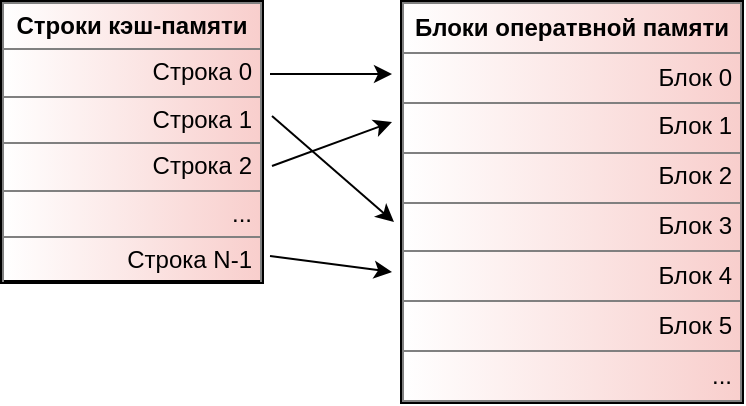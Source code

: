 <mxfile version="20.8.16" type="device" pages="3"><diagram id="nbpj_uiRKLNs1OYvme6L" name="cache"><mxGraphModel dx="681" dy="403" grid="1" gridSize="10" guides="1" tooltips="1" connect="1" arrows="1" fold="1" page="1" pageScale="1" pageWidth="827" pageHeight="1169" math="1" shadow="0"><root><mxCell id="zK9a4A-4CMLfHtEgIFaL-0"/><mxCell id="zK9a4A-4CMLfHtEgIFaL-1" parent="zK9a4A-4CMLfHtEgIFaL-0"/><mxCell id="5F7hxDypilFhigLUdw_g-2" style="rounded=0;orthogonalLoop=1;jettySize=auto;html=1;" parent="zK9a4A-4CMLfHtEgIFaL-1" edge="1"><mxGeometry relative="1" as="geometry"><mxPoint x="235" y="76" as="targetPoint"/><mxPoint x="174" y="76" as="sourcePoint"/></mxGeometry></mxCell><mxCell id="5F7hxDypilFhigLUdw_g-0" value="&lt;table border=&quot;1&quot; width=&quot;100%&quot; cellpadding=&quot;4&quot; style=&quot;width: 100% ; height: 100% ; border-collapse: collapse&quot;&gt;&lt;tbody&gt;&lt;tr&gt;&lt;th align=&quot;center&quot;&gt;Строки кэш-памяти&lt;/th&gt;&lt;/tr&gt;&lt;tr&gt;&lt;td style=&quot;text-align: right&quot;&gt;Строка 0&lt;/td&gt;&lt;/tr&gt;&lt;tr&gt;&lt;td style=&quot;text-align: right&quot;&gt;Строка 1&lt;br&gt;&lt;/td&gt;&lt;/tr&gt;&lt;tr&gt;&lt;td style=&quot;text-align: right&quot;&gt;Строка 2&lt;br&gt;&lt;/td&gt;&lt;/tr&gt;&lt;tr&gt;&lt;td style=&quot;text-align: right&quot;&gt;...&lt;/td&gt;&lt;/tr&gt;&lt;tr&gt;&lt;td style=&quot;text-align: right&quot;&gt;Строка N-1&lt;/td&gt;&lt;/tr&gt;&lt;/tbody&gt;&lt;/table&gt;" style="text;html=1;strokeColor=default;fillColor=default;overflow=fill;glass=0;comic=0;perimeterSpacing=0;rounded=0;strokeWidth=2;gradientColor=#F8CECC;gradientDirection=east;" parent="zK9a4A-4CMLfHtEgIFaL-1" vertex="1"><mxGeometry x="40" y="40" width="130" height="140" as="geometry"/></mxCell><mxCell id="5F7hxDypilFhigLUdw_g-1" value="&lt;table border=&quot;1&quot; width=&quot;100%&quot; cellpadding=&quot;4&quot; style=&quot;width: 100% ; height: 100% ; border-collapse: collapse&quot;&gt;&lt;tbody&gt;&lt;tr&gt;&lt;th align=&quot;center&quot;&gt;Блоки оператвной памяти&lt;/th&gt;&lt;/tr&gt;&lt;tr&gt;&lt;td style=&quot;text-align: right&quot;&gt;Блок 0&lt;/td&gt;&lt;/tr&gt;&lt;tr&gt;&lt;td style=&quot;text-align: right&quot;&gt;Блок 1&lt;br&gt;&lt;/td&gt;&lt;/tr&gt;&lt;tr&gt;&lt;td style=&quot;text-align: right&quot;&gt;Блок 2&lt;br&gt;&lt;/td&gt;&lt;/tr&gt;&lt;tr&gt;&lt;td style=&quot;text-align: right&quot;&gt;Блок 3&lt;/td&gt;&lt;/tr&gt;&lt;tr&gt;&lt;td style=&quot;text-align: right&quot;&gt;Блок 4&lt;/td&gt;&lt;/tr&gt;&lt;tr&gt;&lt;td style=&quot;text-align: right&quot;&gt;Блок 5&lt;/td&gt;&lt;/tr&gt;&lt;tr&gt;&lt;td style=&quot;text-align: right&quot;&gt;...&lt;/td&gt;&lt;/tr&gt;&lt;/tbody&gt;&lt;/table&gt;" style="text;html=1;strokeColor=default;fillColor=default;overflow=fill;glass=0;comic=0;perimeterSpacing=0;rounded=0;strokeWidth=2;gradientColor=#F8CECC;gradientDirection=east;" parent="zK9a4A-4CMLfHtEgIFaL-1" vertex="1"><mxGeometry x="240" y="40" width="170" height="200" as="geometry"/></mxCell><mxCell id="5F7hxDypilFhigLUdw_g-3" style="rounded=0;orthogonalLoop=1;jettySize=auto;html=1;" parent="zK9a4A-4CMLfHtEgIFaL-1" edge="1"><mxGeometry relative="1" as="geometry"><mxPoint x="236" y="150" as="targetPoint"/><mxPoint x="175" y="97" as="sourcePoint"/></mxGeometry></mxCell><mxCell id="5F7hxDypilFhigLUdw_g-4" style="rounded=0;orthogonalLoop=1;jettySize=auto;html=1;" parent="zK9a4A-4CMLfHtEgIFaL-1" edge="1"><mxGeometry relative="1" as="geometry"><mxPoint x="235" y="175" as="targetPoint"/><mxPoint x="174" y="167" as="sourcePoint"/></mxGeometry></mxCell><mxCell id="5F7hxDypilFhigLUdw_g-5" style="rounded=0;orthogonalLoop=1;jettySize=auto;html=1;" parent="zK9a4A-4CMLfHtEgIFaL-1" edge="1"><mxGeometry relative="1" as="geometry"><mxPoint x="235" y="100" as="targetPoint"/><mxPoint x="175" y="122" as="sourcePoint"/></mxGeometry></mxCell></root></mxGraphModel></diagram><diagram name="VM" id="P62BXfJZ1sK9GitiY-Vh"><mxGraphModel dx="1430" dy="846" grid="1" gridSize="10" guides="1" tooltips="1" connect="1" arrows="1" fold="1" page="1" pageScale="1" pageWidth="827" pageHeight="1169" math="1" shadow="0"><root><mxCell id="mAOAdRKeAuuD5DQ7iU_m-0"/><mxCell id="mAOAdRKeAuuD5DQ7iU_m-1" parent="mAOAdRKeAuuD5DQ7iU_m-0"/><mxCell id="mAOAdRKeAuuD5DQ7iU_m-2" style="rounded=0;orthogonalLoop=1;jettySize=auto;html=1;" parent="mAOAdRKeAuuD5DQ7iU_m-1" edge="1"><mxGeometry relative="1" as="geometry"><mxPoint x="235" y="90" as="targetPoint"/><mxPoint x="174" y="90" as="sourcePoint"/></mxGeometry></mxCell><mxCell id="mAOAdRKeAuuD5DQ7iU_m-3" value="&lt;table border=&quot;1&quot; width=&quot;100%&quot; cellpadding=&quot;4&quot; style=&quot;width: 100% ; height: 100% ; border-collapse: collapse&quot;&gt;&lt;tbody&gt;&lt;tr&gt;&lt;th align=&quot;center&quot;&gt;Виртуальные&lt;br&gt;страницы&lt;/th&gt;&lt;/tr&gt;&lt;tr&gt;&lt;td style=&quot;text-align: right&quot;&gt;Страница 0&lt;/td&gt;&lt;/tr&gt;&lt;tr&gt;&lt;td style=&quot;text-align: right&quot;&gt;Страница 1&lt;/td&gt;&lt;/tr&gt;&lt;tr&gt;&lt;td style=&quot;text-align: right&quot;&gt;Страница 2&lt;br&gt;&lt;/td&gt;&lt;/tr&gt;&lt;tr&gt;&lt;td style=&quot;text-align: right&quot;&gt;Страница 3&lt;br&gt;&lt;/td&gt;&lt;/tr&gt;&lt;tr&gt;&lt;td style=&quot;text-align: right&quot;&gt;Страница 4&lt;br&gt;&lt;/td&gt;&lt;/tr&gt;&lt;tr&gt;&lt;td style=&quot;text-align: right&quot;&gt;&lt;span&gt;Страница 5&lt;/span&gt;&lt;br&gt;&lt;/td&gt;&lt;/tr&gt;&lt;tr&gt;&lt;td style=&quot;text-align: right&quot;&gt;&lt;span&gt;Страница 6&lt;/span&gt;&lt;br&gt;&lt;/td&gt;&lt;/tr&gt;&lt;tr&gt;&lt;td style=&quot;text-align: right&quot;&gt;&lt;span&gt;Страница 7&lt;/span&gt;&lt;br&gt;&lt;/td&gt;&lt;/tr&gt;&lt;tr&gt;&lt;td style=&quot;text-align: right&quot;&gt;&lt;span&gt;Страница 8&lt;/span&gt;&lt;br&gt;&lt;/td&gt;&lt;/tr&gt;&lt;tr&gt;&lt;td style=&quot;text-align: right&quot;&gt;&lt;span&gt;Страница 9&lt;/span&gt;&lt;br&gt;&lt;/td&gt;&lt;/tr&gt;&lt;tr&gt;&lt;td style=&quot;text-align: right&quot;&gt;...&lt;/td&gt;&lt;/tr&gt;&lt;/tbody&gt;&lt;/table&gt;" style="text;html=1;strokeColor=default;fillColor=default;overflow=fill;glass=0;comic=0;perimeterSpacing=0;fillStyle=solid;strokeWidth=2;gradientColor=#D5E8D4;gradientDirection=east;" parent="mAOAdRKeAuuD5DQ7iU_m-1" vertex="1"><mxGeometry x="40" y="40" width="130" height="290" as="geometry"/></mxCell><mxCell id="mAOAdRKeAuuD5DQ7iU_m-4" value="&lt;table border=&quot;1&quot; width=&quot;100%&quot; cellpadding=&quot;4&quot; style=&quot;width: 100% ; height: 100% ; border-collapse: collapse&quot;&gt;&lt;tbody&gt;&lt;tr&gt;&lt;th align=&quot;center&quot;&gt;Физические&lt;br&gt;страницы&lt;/th&gt;&lt;/tr&gt;&lt;tr&gt;&lt;td style=&quot;text-align: right&quot;&gt;Страница 0&lt;/td&gt;&lt;/tr&gt;&lt;tr&gt;&lt;td style=&quot;text-align: right&quot;&gt;Страница&amp;nbsp;1&lt;br&gt;&lt;/td&gt;&lt;/tr&gt;&lt;tr&gt;&lt;td style=&quot;text-align: right&quot;&gt;Страница&amp;nbsp;2&lt;br&gt;&lt;/td&gt;&lt;/tr&gt;&lt;tr&gt;&lt;td style=&quot;text-align: right&quot;&gt;Страница&amp;nbsp;3&lt;/td&gt;&lt;/tr&gt;&lt;tr&gt;&lt;td style=&quot;text-align: right&quot;&gt;Страница&amp;nbsp;4&lt;/td&gt;&lt;/tr&gt;&lt;tr&gt;&lt;td style=&quot;text-align: right&quot;&gt;...&lt;/td&gt;&lt;/tr&gt;&lt;/tbody&gt;&lt;/table&gt;" style="text;html=1;strokeColor=default;fillColor=default;overflow=fill;glass=0;comic=0;perimeterSpacing=0;fillStyle=solid;strokeWidth=2;gradientColor=#F8CECC;gradientDirection=east;" parent="mAOAdRKeAuuD5DQ7iU_m-1" vertex="1"><mxGeometry x="240" y="40" width="120" height="180" as="geometry"/></mxCell><mxCell id="mAOAdRKeAuuD5DQ7iU_m-5" style="rounded=0;orthogonalLoop=1;jettySize=auto;html=1;" parent="mAOAdRKeAuuD5DQ7iU_m-1" edge="1"><mxGeometry relative="1" as="geometry"><mxPoint x="236" y="150" as="targetPoint"/><mxPoint x="174" y="111" as="sourcePoint"/></mxGeometry></mxCell><mxCell id="mAOAdRKeAuuD5DQ7iU_m-6" style="rounded=0;orthogonalLoop=1;jettySize=auto;html=1;" parent="mAOAdRKeAuuD5DQ7iU_m-1" edge="1"><mxGeometry relative="1" as="geometry"><mxPoint x="235" y="180" as="targetPoint"/><mxPoint x="175" y="160" as="sourcePoint"/></mxGeometry></mxCell><mxCell id="mAOAdRKeAuuD5DQ7iU_m-7" style="rounded=0;orthogonalLoop=1;jettySize=auto;html=1;" parent="mAOAdRKeAuuD5DQ7iU_m-1" edge="1"><mxGeometry relative="1" as="geometry"><mxPoint x="235" y="110" as="targetPoint"/><mxPoint x="174" y="133" as="sourcePoint"/></mxGeometry></mxCell><mxCell id="mAOAdRKeAuuD5DQ7iU_m-8" value="Адресное пространство" style="text;html=1;strokeColor=none;fillColor=none;align=center;verticalAlign=middle;whiteSpace=wrap;rounded=0;glass=0;comic=0;" parent="mAOAdRKeAuuD5DQ7iU_m-1" vertex="1"><mxGeometry x="30" y="10" width="150" height="20" as="geometry"/></mxCell><mxCell id="mAOAdRKeAuuD5DQ7iU_m-9" value="Оперативная память" style="text;html=1;strokeColor=none;fillColor=none;align=center;verticalAlign=middle;whiteSpace=wrap;rounded=0;glass=0;comic=0;" parent="mAOAdRKeAuuD5DQ7iU_m-1" vertex="1"><mxGeometry x="225" y="10" width="150" height="20" as="geometry"/></mxCell><mxCell id="mAOAdRKeAuuD5DQ7iU_m-10" style="rounded=0;orthogonalLoop=1;jettySize=auto;html=1;" parent="mAOAdRKeAuuD5DQ7iU_m-1" target="mAOAdRKeAuuD5DQ7iU_m-12" edge="1"><mxGeometry relative="1" as="geometry"><mxPoint x="260" y="280" as="targetPoint"/><mxPoint x="174" y="181" as="sourcePoint"/></mxGeometry></mxCell><mxCell id="mAOAdRKeAuuD5DQ7iU_m-11" style="rounded=0;orthogonalLoop=1;jettySize=auto;html=1;" parent="mAOAdRKeAuuD5DQ7iU_m-1" target="mAOAdRKeAuuD5DQ7iU_m-12" edge="1"><mxGeometry relative="1" as="geometry"><mxPoint x="250" y="280" as="targetPoint"/><mxPoint x="176" y="203" as="sourcePoint"/></mxGeometry></mxCell><mxCell id="mAOAdRKeAuuD5DQ7iU_m-12" value="Подкачка" style="shape=cylinder;whiteSpace=wrap;html=1;boundedLbl=1;backgroundOutline=1;glass=0;comic=0;" parent="mAOAdRKeAuuD5DQ7iU_m-1" vertex="1"><mxGeometry x="260" y="250" width="60" height="80" as="geometry"/></mxCell><mxCell id="mAOAdRKeAuuD5DQ7iU_m-13" style="rounded=0;orthogonalLoop=1;jettySize=auto;html=1;" parent="mAOAdRKeAuuD5DQ7iU_m-1" edge="1"><mxGeometry relative="1" as="geometry"><mxPoint x="235" y="210" as="targetPoint"/><mxPoint x="174" y="226" as="sourcePoint"/></mxGeometry></mxCell><mxCell id="mAOAdRKeAuuD5DQ7iU_m-14" style="rounded=0;orthogonalLoop=1;jettySize=auto;html=1;edgeStyle=orthogonalEdgeStyle;curved=1;" parent="mAOAdRKeAuuD5DQ7iU_m-1" target="mAOAdRKeAuuD5DQ7iU_m-15" edge="1"><mxGeometry relative="1" as="geometry"><mxPoint x="240" y="290" as="targetPoint"/><mxPoint x="174" y="250" as="sourcePoint"/></mxGeometry></mxCell><mxCell id="mAOAdRKeAuuD5DQ7iU_m-15" value="&lt;b&gt;&lt;font color=&quot;#ff0000&quot;&gt;X&lt;/font&gt;&lt;/b&gt;" style="text;html=1;align=center;verticalAlign=middle;resizable=0;points=[];autosize=1;" parent="mAOAdRKeAuuD5DQ7iU_m-1" vertex="1"><mxGeometry x="235" y="320" width="20" height="20" as="geometry"/></mxCell><mxCell id="mAOAdRKeAuuD5DQ7iU_m-17" style="rounded=0;orthogonalLoop=1;jettySize=auto;html=1;edgeStyle=orthogonalEdgeStyle;curved=1;" parent="mAOAdRKeAuuD5DQ7iU_m-1" target="mAOAdRKeAuuD5DQ7iU_m-18" edge="1"><mxGeometry relative="1" as="geometry"><mxPoint x="240" y="310" as="targetPoint"/><mxPoint x="174" y="272" as="sourcePoint"/></mxGeometry></mxCell><mxCell id="mAOAdRKeAuuD5DQ7iU_m-18" value="&lt;b&gt;&lt;font color=&quot;#ff0000&quot;&gt;X&lt;/font&gt;&lt;/b&gt;" style="text;html=1;align=center;verticalAlign=middle;resizable=0;points=[];autosize=1;" parent="mAOAdRKeAuuD5DQ7iU_m-1" vertex="1"><mxGeometry x="220" y="320" width="20" height="20" as="geometry"/></mxCell><mxCell id="mAOAdRKeAuuD5DQ7iU_m-21" style="rounded=0;orthogonalLoop=1;jettySize=auto;html=1;edgeStyle=orthogonalEdgeStyle;curved=1;" parent="mAOAdRKeAuuD5DQ7iU_m-1" target="mAOAdRKeAuuD5DQ7iU_m-22" edge="1"><mxGeometry relative="1" as="geometry"><mxPoint x="240" y="335" as="targetPoint"/><mxPoint x="174" y="295" as="sourcePoint"/></mxGeometry></mxCell><mxCell id="mAOAdRKeAuuD5DQ7iU_m-22" value="&lt;b&gt;&lt;font color=&quot;#ff0000&quot;&gt;X&lt;/font&gt;&lt;/b&gt;" style="text;html=1;align=center;verticalAlign=middle;resizable=0;points=[];autosize=1;" parent="mAOAdRKeAuuD5DQ7iU_m-1" vertex="1"><mxGeometry x="205" y="320" width="20" height="20" as="geometry"/></mxCell></root></mxGraphModel></diagram><diagram id="5R70S0mUe7V96h5orjH3" name="segments"><mxGraphModel dx="1430" dy="846" grid="1" gridSize="10" guides="1" tooltips="1" connect="1" arrows="1" fold="1" page="1" pageScale="1" pageWidth="827" pageHeight="1169" math="0" shadow="0"><root><mxCell id="L7e4L4oJ6s9-Xat3Ouna-0"/><mxCell id="L7e4L4oJ6s9-Xat3Ouna-1" parent="L7e4L4oJ6s9-Xat3Ouna-0"/><mxCell id="wxG_wuaO8r168057cpOV-0" style="rounded=0;orthogonalLoop=1;jettySize=auto;html=1;" parent="L7e4L4oJ6s9-Xat3Ouna-1" edge="1"><mxGeometry relative="1" as="geometry"><mxPoint x="235" y="70" as="targetPoint"/><mxPoint x="174" y="80" as="sourcePoint"/></mxGeometry></mxCell><mxCell id="wxG_wuaO8r168057cpOV-1" value="&lt;table border=&quot;1&quot; width=&quot;100%&quot; cellpadding=&quot;4&quot; style=&quot;width: 100% ; height: 100% ; border-collapse: collapse&quot;&gt;&lt;tbody&gt;&lt;tr&gt;&lt;th align=&quot;center&quot;&gt;Сегменты&lt;/th&gt;&lt;/tr&gt;&lt;tr&gt;&lt;td style=&quot;text-align: right&quot;&gt;Сегмент кода&lt;/td&gt;&lt;/tr&gt;&lt;tr&gt;&lt;td style=&quot;text-align: right&quot;&gt;Сегмент стека&lt;/td&gt;&lt;/tr&gt;&lt;tr&gt;&lt;td style=&quot;text-align: right&quot;&gt;Секмента данных&lt;/td&gt;&lt;/tr&gt;&lt;/tbody&gt;&lt;/table&gt;" style="text;html=1;strokeColor=default;fillColor=default;overflow=fill;glass=0;comic=0;strokeWidth=2;gradientColor=#9AC7BF;gradientDirection=east;" parent="L7e4L4oJ6s9-Xat3Ouna-1" vertex="1"><mxGeometry x="40" y="40" width="130" height="100" as="geometry"/></mxCell><mxCell id="wxG_wuaO8r168057cpOV-2" value="&lt;table border=&quot;1&quot; width=&quot;100%&quot; cellpadding=&quot;4&quot; style=&quot;width: 100% ; height: 100% ; border-collapse: collapse&quot;&gt;&lt;tbody&gt;&lt;tr&gt;&lt;th&gt;&lt;span style=&quot;font-weight: normal&quot;&gt;&lt;br&gt;Сегмент кода&lt;br&gt;&lt;br&gt;&lt;/span&gt;&lt;/th&gt;&lt;/tr&gt;&lt;tr&gt;&lt;td style=&quot;background-color: rgb(230 , 230 , 230)&quot;&gt;&lt;br&gt;&lt;/td&gt;&lt;/tr&gt;&lt;tr&gt;&lt;td&gt;Сегмент стека&lt;br&gt;&lt;br&gt;&lt;/td&gt;&lt;/tr&gt;&lt;tr&gt;&lt;td style=&quot;background-color: rgb(230 , 230 , 230)&quot;&gt;&lt;br&gt;&lt;/td&gt;&lt;/tr&gt;&lt;tr&gt;&lt;td&gt;&lt;br&gt;&lt;br&gt;Сегмент данных&lt;br&gt;&lt;br&gt;&lt;br&gt;&lt;/td&gt;&lt;/tr&gt;&lt;tr&gt;&lt;td style=&quot;background-color: rgb(230 , 230 , 230)&quot;&gt;&lt;br&gt;&lt;/td&gt;&lt;/tr&gt;&lt;/tbody&gt;&lt;/table&gt;" style="text;html=1;strokeColor=default;fillColor=default;overflow=fill;glass=0;comic=0;align=right;strokeWidth=2;gradientColor=#F8CECC;gradientDirection=east;" parent="L7e4L4oJ6s9-Xat3Ouna-1" vertex="1"><mxGeometry x="240" y="40" width="120" height="240" as="geometry"/></mxCell><mxCell id="wxG_wuaO8r168057cpOV-3" style="rounded=0;orthogonalLoop=1;jettySize=auto;html=1;" parent="L7e4L4oJ6s9-Xat3Ouna-1" edge="1"><mxGeometry relative="1" as="geometry"><mxPoint x="236" y="130" as="targetPoint"/><mxPoint x="174" y="100" as="sourcePoint"/></mxGeometry></mxCell><mxCell id="wxG_wuaO8r168057cpOV-4" style="rounded=0;orthogonalLoop=1;jettySize=auto;html=1;" parent="L7e4L4oJ6s9-Xat3Ouna-1" edge="1"><mxGeometry relative="1" as="geometry"><mxPoint x="235" y="190" as="targetPoint"/><mxPoint x="175" y="130" as="sourcePoint"/></mxGeometry></mxCell><mxCell id="wxG_wuaO8r168057cpOV-6" value="Адресное пространство" style="text;html=1;strokeColor=none;fillColor=none;align=center;verticalAlign=middle;whiteSpace=wrap;rounded=0;glass=0;comic=0;" parent="L7e4L4oJ6s9-Xat3Ouna-1" vertex="1"><mxGeometry x="30" y="10" width="150" height="20" as="geometry"/></mxCell><mxCell id="wxG_wuaO8r168057cpOV-7" value="Оперативная память" style="text;html=1;strokeColor=none;fillColor=none;align=center;verticalAlign=middle;whiteSpace=wrap;rounded=0;glass=0;comic=0;" parent="L7e4L4oJ6s9-Xat3Ouna-1" vertex="1"><mxGeometry x="225" y="10" width="150" height="20" as="geometry"/></mxCell></root></mxGraphModel></diagram></mxfile>